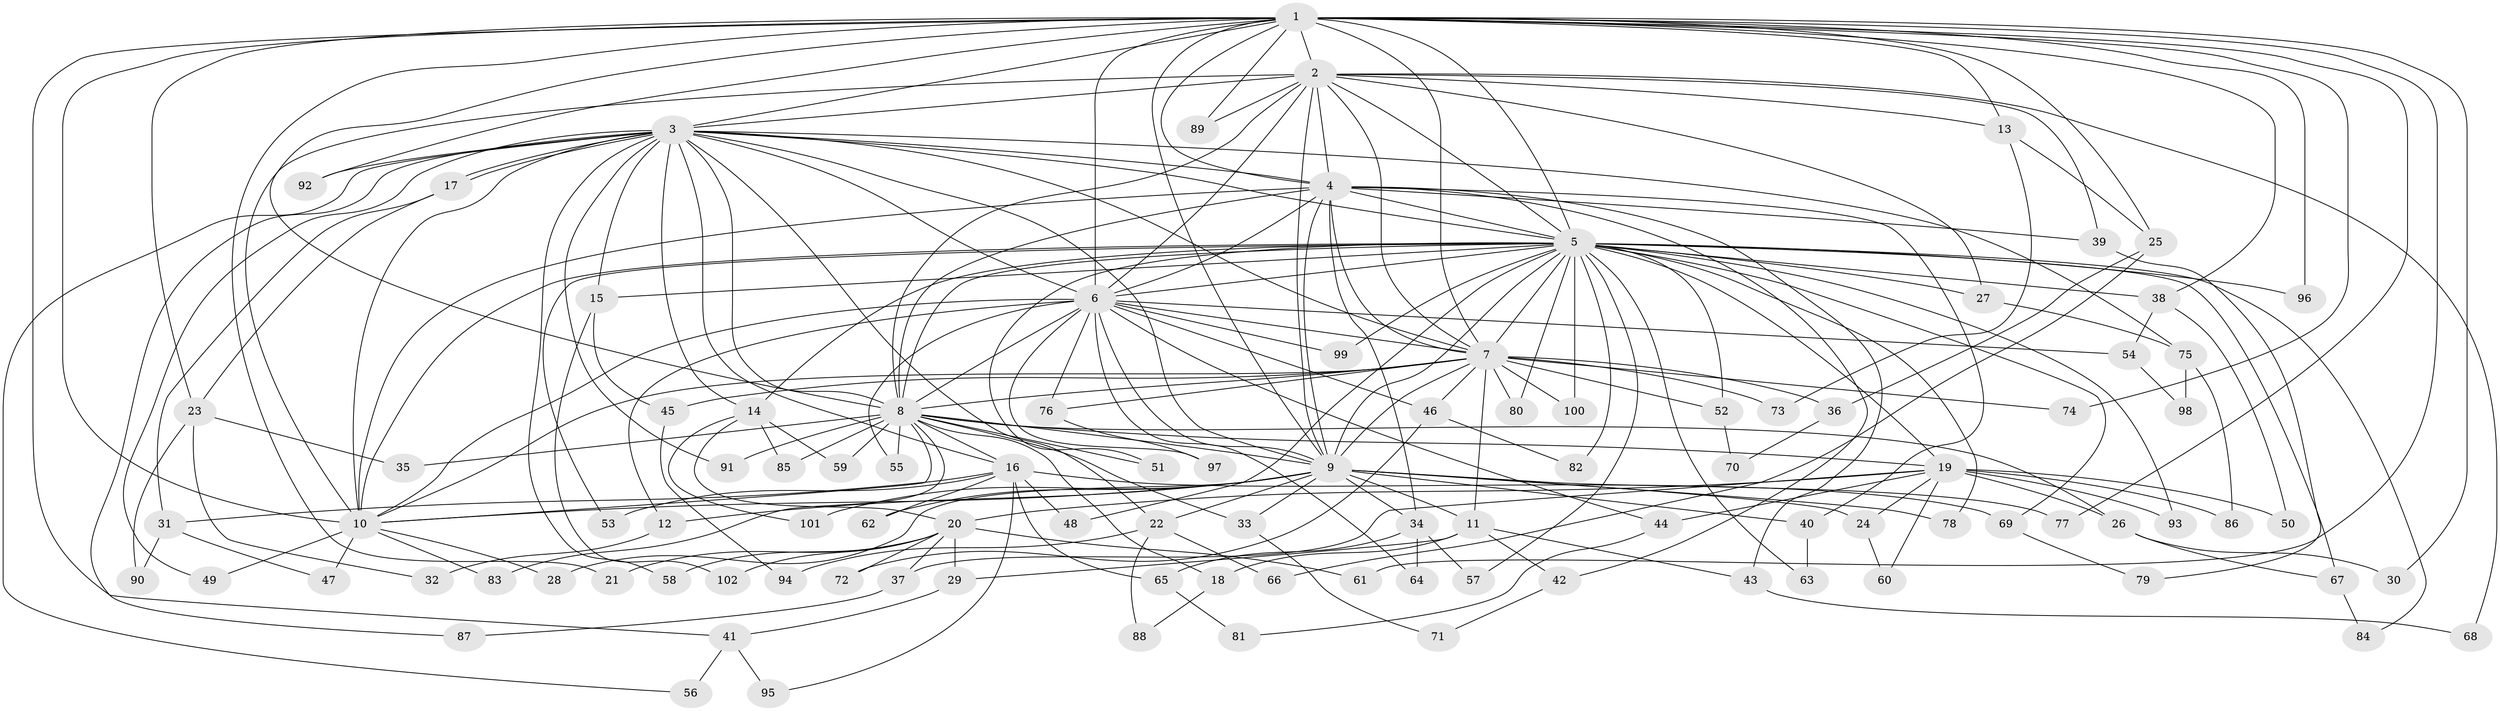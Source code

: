 // coarse degree distribution, {36: 0.013513513513513514, 16: 0.02702702702702703, 19: 0.02702702702702703, 12: 0.02702702702702703, 15: 0.013513513513513514, 20: 0.013513513513513514, 7: 0.013513513513513514, 3: 0.16216216216216217, 5: 0.04054054054054054, 4: 0.05405405405405406, 9: 0.013513513513513514, 6: 0.02702702702702703, 11: 0.013513513513513514, 2: 0.5405405405405406, 1: 0.013513513513513514}
// Generated by graph-tools (version 1.1) at 2025/41/03/06/25 10:41:40]
// undirected, 102 vertices, 229 edges
graph export_dot {
graph [start="1"]
  node [color=gray90,style=filled];
  1;
  2;
  3;
  4;
  5;
  6;
  7;
  8;
  9;
  10;
  11;
  12;
  13;
  14;
  15;
  16;
  17;
  18;
  19;
  20;
  21;
  22;
  23;
  24;
  25;
  26;
  27;
  28;
  29;
  30;
  31;
  32;
  33;
  34;
  35;
  36;
  37;
  38;
  39;
  40;
  41;
  42;
  43;
  44;
  45;
  46;
  47;
  48;
  49;
  50;
  51;
  52;
  53;
  54;
  55;
  56;
  57;
  58;
  59;
  60;
  61;
  62;
  63;
  64;
  65;
  66;
  67;
  68;
  69;
  70;
  71;
  72;
  73;
  74;
  75;
  76;
  77;
  78;
  79;
  80;
  81;
  82;
  83;
  84;
  85;
  86;
  87;
  88;
  89;
  90;
  91;
  92;
  93;
  94;
  95;
  96;
  97;
  98;
  99;
  100;
  101;
  102;
  1 -- 2;
  1 -- 3;
  1 -- 4;
  1 -- 5;
  1 -- 6;
  1 -- 7;
  1 -- 8;
  1 -- 9;
  1 -- 10;
  1 -- 13;
  1 -- 21;
  1 -- 23;
  1 -- 25;
  1 -- 30;
  1 -- 38;
  1 -- 41;
  1 -- 61;
  1 -- 74;
  1 -- 77;
  1 -- 89;
  1 -- 92;
  1 -- 96;
  2 -- 3;
  2 -- 4;
  2 -- 5;
  2 -- 6;
  2 -- 7;
  2 -- 8;
  2 -- 9;
  2 -- 10;
  2 -- 13;
  2 -- 27;
  2 -- 39;
  2 -- 68;
  2 -- 89;
  3 -- 4;
  3 -- 5;
  3 -- 6;
  3 -- 7;
  3 -- 8;
  3 -- 9;
  3 -- 10;
  3 -- 14;
  3 -- 15;
  3 -- 16;
  3 -- 17;
  3 -- 17;
  3 -- 22;
  3 -- 49;
  3 -- 56;
  3 -- 58;
  3 -- 75;
  3 -- 87;
  3 -- 91;
  3 -- 92;
  4 -- 5;
  4 -- 6;
  4 -- 7;
  4 -- 8;
  4 -- 9;
  4 -- 10;
  4 -- 34;
  4 -- 39;
  4 -- 40;
  4 -- 42;
  4 -- 43;
  5 -- 6;
  5 -- 7;
  5 -- 8;
  5 -- 9;
  5 -- 10;
  5 -- 14;
  5 -- 15;
  5 -- 19;
  5 -- 27;
  5 -- 38;
  5 -- 48;
  5 -- 51;
  5 -- 52;
  5 -- 53;
  5 -- 57;
  5 -- 63;
  5 -- 67;
  5 -- 69;
  5 -- 78;
  5 -- 80;
  5 -- 82;
  5 -- 84;
  5 -- 93;
  5 -- 96;
  5 -- 99;
  5 -- 100;
  6 -- 7;
  6 -- 8;
  6 -- 9;
  6 -- 10;
  6 -- 12;
  6 -- 44;
  6 -- 46;
  6 -- 54;
  6 -- 55;
  6 -- 64;
  6 -- 76;
  6 -- 97;
  6 -- 99;
  7 -- 8;
  7 -- 9;
  7 -- 10;
  7 -- 11;
  7 -- 36;
  7 -- 45;
  7 -- 46;
  7 -- 52;
  7 -- 73;
  7 -- 74;
  7 -- 76;
  7 -- 80;
  7 -- 100;
  8 -- 9;
  8 -- 10;
  8 -- 16;
  8 -- 18;
  8 -- 19;
  8 -- 26;
  8 -- 33;
  8 -- 35;
  8 -- 51;
  8 -- 55;
  8 -- 59;
  8 -- 83;
  8 -- 85;
  8 -- 91;
  9 -- 10;
  9 -- 11;
  9 -- 12;
  9 -- 22;
  9 -- 24;
  9 -- 28;
  9 -- 33;
  9 -- 34;
  9 -- 40;
  9 -- 62;
  9 -- 77;
  9 -- 78;
  9 -- 101;
  10 -- 28;
  10 -- 47;
  10 -- 49;
  10 -- 83;
  11 -- 18;
  11 -- 29;
  11 -- 42;
  11 -- 43;
  12 -- 32;
  13 -- 25;
  13 -- 73;
  14 -- 20;
  14 -- 59;
  14 -- 85;
  14 -- 101;
  15 -- 45;
  15 -- 102;
  16 -- 31;
  16 -- 48;
  16 -- 53;
  16 -- 62;
  16 -- 65;
  16 -- 69;
  16 -- 95;
  17 -- 23;
  17 -- 31;
  18 -- 88;
  19 -- 20;
  19 -- 24;
  19 -- 26;
  19 -- 37;
  19 -- 44;
  19 -- 50;
  19 -- 60;
  19 -- 86;
  19 -- 93;
  20 -- 21;
  20 -- 29;
  20 -- 37;
  20 -- 58;
  20 -- 61;
  20 -- 72;
  20 -- 102;
  22 -- 66;
  22 -- 88;
  22 -- 94;
  23 -- 32;
  23 -- 35;
  23 -- 90;
  24 -- 60;
  25 -- 36;
  25 -- 66;
  26 -- 30;
  26 -- 67;
  27 -- 75;
  29 -- 41;
  31 -- 47;
  31 -- 90;
  33 -- 71;
  34 -- 57;
  34 -- 64;
  34 -- 65;
  36 -- 70;
  37 -- 87;
  38 -- 50;
  38 -- 54;
  39 -- 79;
  40 -- 63;
  41 -- 56;
  41 -- 95;
  42 -- 71;
  43 -- 68;
  44 -- 81;
  45 -- 94;
  46 -- 72;
  46 -- 82;
  52 -- 70;
  54 -- 98;
  65 -- 81;
  67 -- 84;
  69 -- 79;
  75 -- 86;
  75 -- 98;
  76 -- 97;
}
